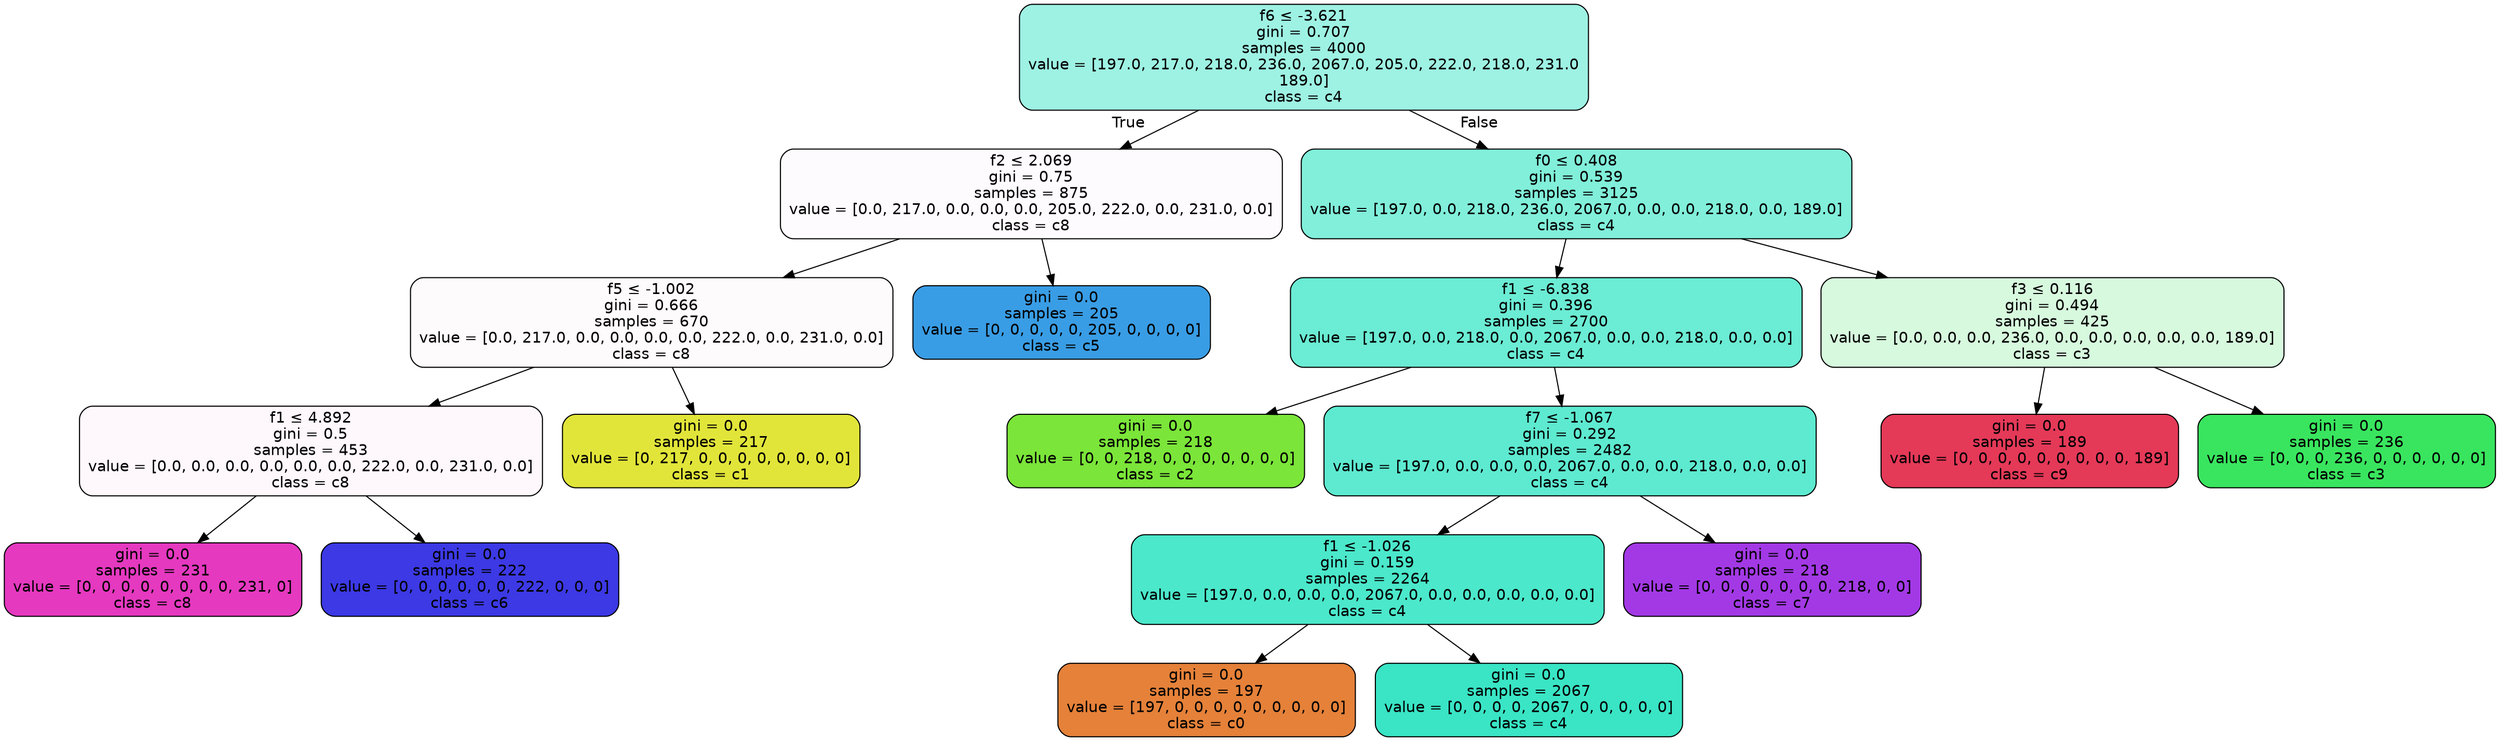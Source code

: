 digraph Tree {
node [shape=box, style="filled, rounded", color="black", fontname=helvetica] ;
edge [fontname=helvetica] ;
0 [label=<f6 &le; -3.621<br/>gini = 0.707<br/>samples = 4000<br/>value = [197.0, 217.0, 218.0, 236.0, 2067.0, 205.0, 222.0, 218.0, 231.0<br/>189.0]<br/>class = c4>, fillcolor="#39e5c57c"] ;
1 [label=<f2 &le; 2.069<br/>gini = 0.75<br/>samples = 875<br/>value = [0.0, 217.0, 0.0, 0.0, 0.0, 205.0, 222.0, 0.0, 231.0, 0.0]<br/>class = c8>, fillcolor="#e539c004"] ;
0 -> 1 [labeldistance=2.5, labelangle=45, headlabel="True"] ;
2 [label=<f5 &le; -1.002<br/>gini = 0.666<br/>samples = 670<br/>value = [0.0, 217.0, 0.0, 0.0, 0.0, 0.0, 222.0, 0.0, 231.0, 0.0]<br/>class = c8>, fillcolor="#e539c005"] ;
1 -> 2 ;
3 [label=<f1 &le; 4.892<br/>gini = 0.5<br/>samples = 453<br/>value = [0.0, 0.0, 0.0, 0.0, 0.0, 0.0, 222.0, 0.0, 231.0, 0.0]<br/>class = c8>, fillcolor="#e539c00a"] ;
2 -> 3 ;
4 [label=<gini = 0.0<br/>samples = 231<br/>value = [0, 0, 0, 0, 0, 0, 0, 0, 231, 0]<br/>class = c8>, fillcolor="#e539c0ff"] ;
3 -> 4 ;
5 [label=<gini = 0.0<br/>samples = 222<br/>value = [0, 0, 0, 0, 0, 0, 222, 0, 0, 0]<br/>class = c6>, fillcolor="#3c39e5ff"] ;
3 -> 5 ;
6 [label=<gini = 0.0<br/>samples = 217<br/>value = [0, 217, 0, 0, 0, 0, 0, 0, 0, 0]<br/>class = c1>, fillcolor="#e2e539ff"] ;
2 -> 6 ;
7 [label=<gini = 0.0<br/>samples = 205<br/>value = [0, 0, 0, 0, 0, 205, 0, 0, 0, 0]<br/>class = c5>, fillcolor="#399de5ff"] ;
1 -> 7 ;
8 [label=<f0 &le; 0.408<br/>gini = 0.539<br/>samples = 3125<br/>value = [197.0, 0.0, 218.0, 236.0, 2067.0, 0.0, 0.0, 218.0, 0.0, 189.0]<br/>class = c4>, fillcolor="#39e5c5a2"] ;
0 -> 8 [labeldistance=2.5, labelangle=-45, headlabel="False"] ;
9 [label=<f1 &le; -6.838<br/>gini = 0.396<br/>samples = 2700<br/>value = [197.0, 0.0, 218.0, 0.0, 2067.0, 0.0, 0.0, 218.0, 0.0, 0.0]<br/>class = c4>, fillcolor="#39e5c5be"] ;
8 -> 9 ;
10 [label=<gini = 0.0<br/>samples = 218<br/>value = [0, 0, 218, 0, 0, 0, 0, 0, 0, 0]<br/>class = c2>, fillcolor="#7be539ff"] ;
9 -> 10 ;
11 [label=<f7 &le; -1.067<br/>gini = 0.292<br/>samples = 2482<br/>value = [197.0, 0.0, 0.0, 0.0, 2067.0, 0.0, 0.0, 218.0, 0.0, 0.0]<br/>class = c4>, fillcolor="#39e5c5d0"] ;
9 -> 11 ;
12 [label=<f1 &le; -1.026<br/>gini = 0.159<br/>samples = 2264<br/>value = [197.0, 0.0, 0.0, 0.0, 2067.0, 0.0, 0.0, 0.0, 0.0, 0.0]<br/>class = c4>, fillcolor="#39e5c5e7"] ;
11 -> 12 ;
13 [label=<gini = 0.0<br/>samples = 197<br/>value = [197, 0, 0, 0, 0, 0, 0, 0, 0, 0]<br/>class = c0>, fillcolor="#e58139ff"] ;
12 -> 13 ;
14 [label=<gini = 0.0<br/>samples = 2067<br/>value = [0, 0, 0, 0, 2067, 0, 0, 0, 0, 0]<br/>class = c4>, fillcolor="#39e5c5ff"] ;
12 -> 14 ;
15 [label=<gini = 0.0<br/>samples = 218<br/>value = [0, 0, 0, 0, 0, 0, 0, 218, 0, 0]<br/>class = c7>, fillcolor="#a339e5ff"] ;
11 -> 15 ;
16 [label=<f3 &le; 0.116<br/>gini = 0.494<br/>samples = 425<br/>value = [0.0, 0.0, 0.0, 236.0, 0.0, 0.0, 0.0, 0.0, 0.0, 189.0]<br/>class = c3>, fillcolor="#39e55e33"] ;
8 -> 16 ;
17 [label=<gini = 0.0<br/>samples = 189<br/>value = [0, 0, 0, 0, 0, 0, 0, 0, 0, 189]<br/>class = c9>, fillcolor="#e53958ff"] ;
16 -> 17 ;
18 [label=<gini = 0.0<br/>samples = 236<br/>value = [0, 0, 0, 236, 0, 0, 0, 0, 0, 0]<br/>class = c3>, fillcolor="#39e55eff"] ;
16 -> 18 ;
}
